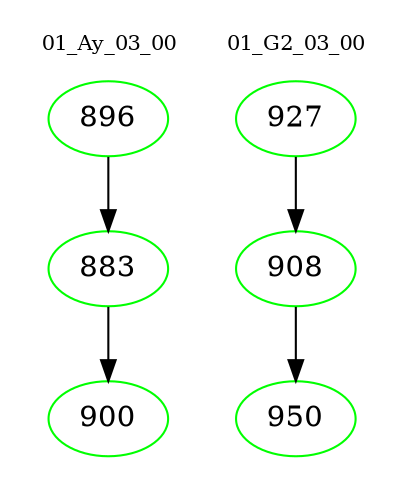 digraph{
subgraph cluster_0 {
color = white
label = "01_Ay_03_00";
fontsize=10;
T0_896 [label="896", color="green"]
T0_896 -> T0_883 [color="black"]
T0_883 [label="883", color="green"]
T0_883 -> T0_900 [color="black"]
T0_900 [label="900", color="green"]
}
subgraph cluster_1 {
color = white
label = "01_G2_03_00";
fontsize=10;
T1_927 [label="927", color="green"]
T1_927 -> T1_908 [color="black"]
T1_908 [label="908", color="green"]
T1_908 -> T1_950 [color="black"]
T1_950 [label="950", color="green"]
}
}
